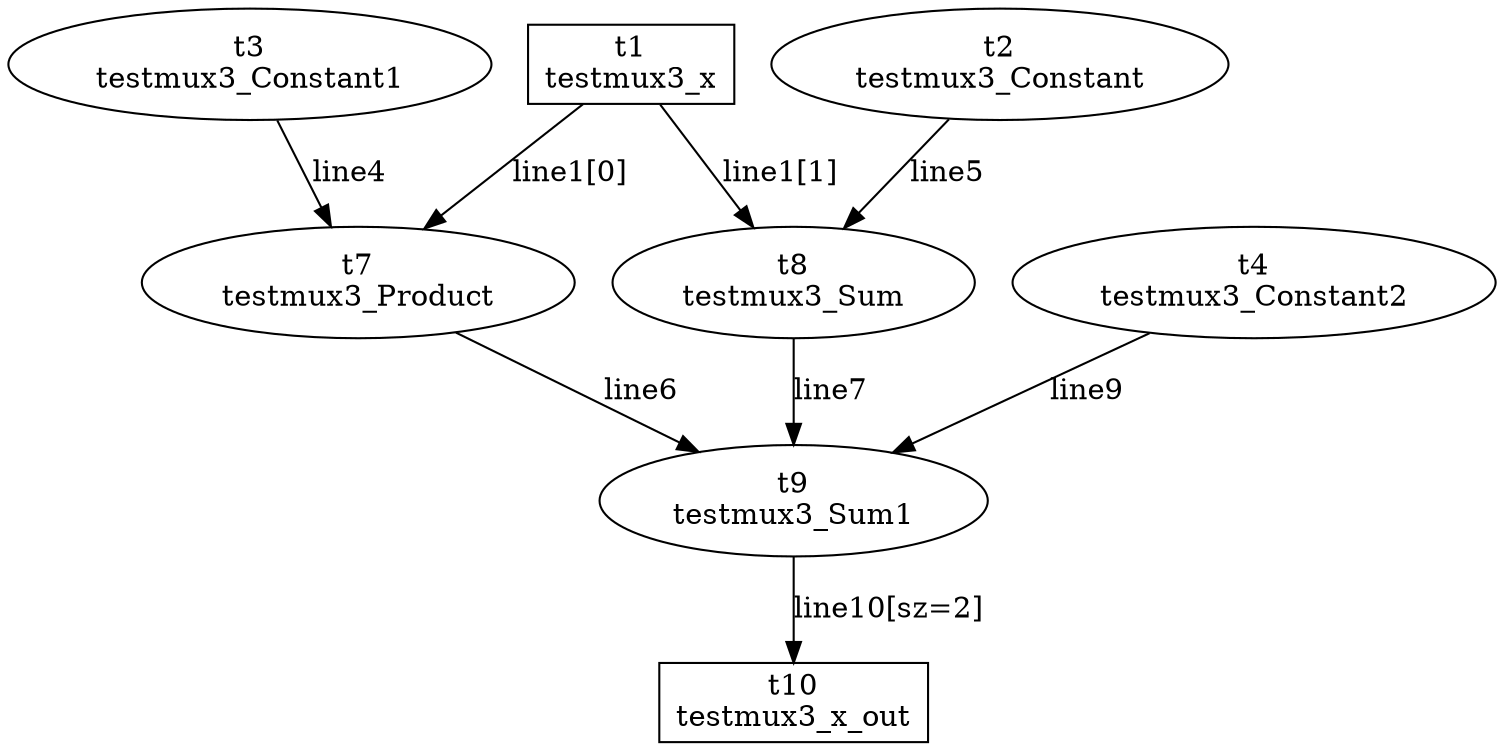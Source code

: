 digraph testout {
	t1	 [label="t1\ntestmux3_x",
		shape=box];
	t8	 [label="t8\ntestmux3_Sum"];
	t1 -> t8	 [label="line1[1]"];
	t7	 [label="t7\ntestmux3_Product"];
	t1 -> t7	 [label="line1[0]"];
	t2	 [label="t2\ntestmux3_Constant"];
	t2 -> t8	 [label=line5];
	t3	 [label="t3\ntestmux3_Constant1"];
	t3 -> t7	 [label=line4];
	t4	 [label="t4\ntestmux3_Constant2"];
	t9	 [label="t9\ntestmux3_Sum1"];
	t4 -> t9	 [label=line9];
	t7 -> t9	 [label=line6];
	t8 -> t9	 [label=line7];
	t10	 [label="t10\ntestmux3_x_out",
		shape=box];
	t9 -> t10	 [label="line10[sz=2]"];
}
